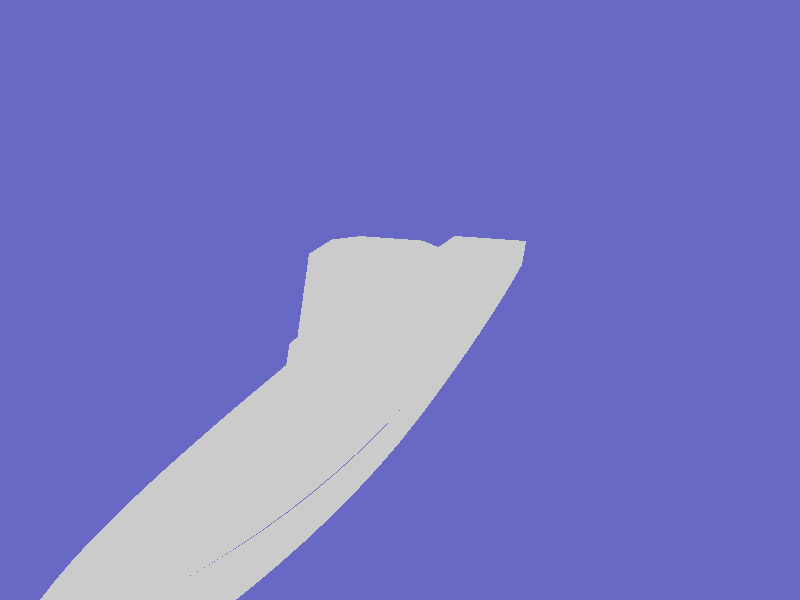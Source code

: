 #include "colors.inc" 
#include "shapes.inc"
#include "woods.inc"
#include "metals.inc"
#include "stones.inc"
#include "textures.inc"

#declare View = 1; // if this is 0, an image for test would be rendered.

#if (View)
camera{
  //location <-10*sin(clock*3),clock*10,-20*cos(clock*3)>
  location <50, 50,-60>
  look_at<0, 0,100>
  //location <-3,-1,-6>  
  //look_at<1.414,3,-1.414>
  angle 40
}

light_source{<-5,20,-20> color 2*White}

sky_sphere{
  pigment{
    wrinkles
    color_map{
      [ 0.3 color rgb<0.3,0.4,1.2>]
      [ 0.9 White ]
    }
    scale <1, 0.2, 0.2>
  }
}

object{ 
  Plane_XZ
    texture{
      pigment{ NavyBlue }
      finish { Metal }
      normal { waves 0.5 frequency 20 scale 10 }
    }
    translate<0,-10,0>
}

#macro Illuminator()
#end

#macro BaseMaterial()
//pigment{checker White*1.2, color rgb<0.2,1,1> scale 0.5}
  pigment {Gray60}
  finish{
    ambient 0.2
    diffuse 0.2
    phong 0.3
    reflection 0.03
  }
#end

#macro SidePanel()
union{
  object{
    bicubic_patch {
       type 1
       flatness 0
       u_steps 4
       v_steps 4
       <0, 0,0>,    <5.0,-1,10>,   <10.5,  -4.6,   30>, <10.5,  -4.6,   76.2>,
       <0,-1,3>,    <5.0,-2,10>,   <10.28, -6.466, 30>, <10.28, -6.466, 76.2>,
       <0,-5,5>,    <1,  -5,10>,   <10.06, -8.333, 30>, <10.06, -8.333, 76.2>,
       <0,-10.2,6>, <1, -10.2,10>, <9.84,  -10.2,  30>, <9.84,  -10.2,  76.2>
       BaseMaterial()
    }
  }
  object{
    bicubic_patch {
       type 1
       flatness 0
       u_steps 4
       v_steps 4
       <10.5,   -4.6,   76.2>, <10.5, -4.6,   100>, <10,-4.6, 130>, <7.8,-4.6,165>,
       <10.28,  -6.466, 76.2>, <10.28,-6.466, 100>, <10,-6.0, 130>, <7.6,-6,165>,
       <10.06,  -8.333, 76.2>, <10.06,-8.333, 100>, <10,-8.8, 130>, <7.2,-8.8,165>,
       <9.84,   -10.2,  76.2>, <9.84, -10.2,  100>, <9, -10.2,130>, <7,-10.2,165>
       BaseMaterial()
     }
  }
}
#end
object{
  SidePanel()
}
object{
  SidePanel()
  scale<-1,1,1>
}

#macro Deck()
  union {
    object {
      bicubic_patch{
        type 1
        flatness 0
        u_steps 4
        v_steps 4
        <0,0,0>, <5.0,-1,10>, <10, -4.6, 30>,  <10.5, -4.6, 76.2>,
        <0,0,0>, <4,-1,10>,   <9,  -4.6, 30>,  <9,    -4.6, 76.2>,
        <0,0,0>, <1,-1,10>,   <1,  -4.6, 30>,  <1,    -4.6, 76.2>,
        <0,0,0>, <0,-1,10>,   <0,  -4.6, 30>,  <0,    -4.6, 76.2>
        BaseMaterial()
      }
    }
    object {
      bicubic_patch {
         type 1
         flatness 0
         u_steps 4
         v_steps 4
         <10.5, -4.6, 76.2>, <10.5, -4.6,   100>, <10,-4.6, 130>, <7.8, -4.6,165>,
         <9,    -4.6, 76.2>, <9,    -4.6,   100>, <9, -4.6, 130>, <6,   -4.6,165>,
         <1,    -4.6, 76.2>, <1,    -4.6,   100>, <1, -4.6, 130>, <1,   -4.6,165>,
         <0,    -4.6, 76.2>, <0,    -4.6,   100>, <0, -4.6, 130>, <0,   -4.6,165>
         BaseMaterial()
       }
    }
    translate<0,-0.1,0>
  }
#end

object{
  Deck()
}
object{
  Deck()
  scale<-1,1,1>
}

#macro Bridge()
  #declare bridgeHeight = 15.7;
  #declare ratioBridgeBody = 0.8;
  #declare bridgeSweepOffset = 16.8;
  #declare bridgeBaseHeight = 3.2;
  union {
    prism {
      conic_sweep
      linear_spline
      ratioBridgeBody, 1,
      8,
      <6.3, (4.2 - bridgeSweepOffset)>,   <10.5, (9.4 - bridgeSweepOffset)>,    <10.5, (21.07 - bridgeSweepOffset)>, <6.3, (25.3 - bridgeSweepOffset)>,
      <-6.3, (25.3 - bridgeSweepOffset)>, <-10.5, (21.07 - bridgeSweepOffset)>, <-10.5, (9.4 - bridgeSweepOffset)>,  <-6.3, (4.2 - bridgeSweepOffset)>
      BaseMaterial()
      translate<0, -1, bridgeSweepOffset>
      scale<1, -1 / (1 - ratioBridgeBody) * bridgeHeight, 1>
    }
    prism {
      conic_sweep
      linear_spline
      (1 - (1 - ratioBridgeBody) * bridgeBaseHeight / bridgeHeight), 1,
      8,
      <6.3, (0 - bridgeSweepOffset)>,   <10.5, (6.3 - bridgeSweepOffset)>,  <10.5, (29.8 - bridgeSweepOffset)>, <6.3, (34 - bridgeSweepOffset)>,
      <-6.3, (34 - bridgeSweepOffset)>, <-10.5, (29.8 - bridgeSweepOffset)>,<-10.5, (6.3 - bridgeSweepOffset)>, <-6.3, (0 - bridgeSweepOffset)>
      BaseMaterial()
      translate<0, -1, bridgeSweepOffset>
      scale<1, -1 / (1 - ratioBridgeBody) * bridgeHeight, 1>
    }
    translate<0, -4.6, 72>
  }
#end

object{
  Bridge()
}

#else
// Testing section
#end
